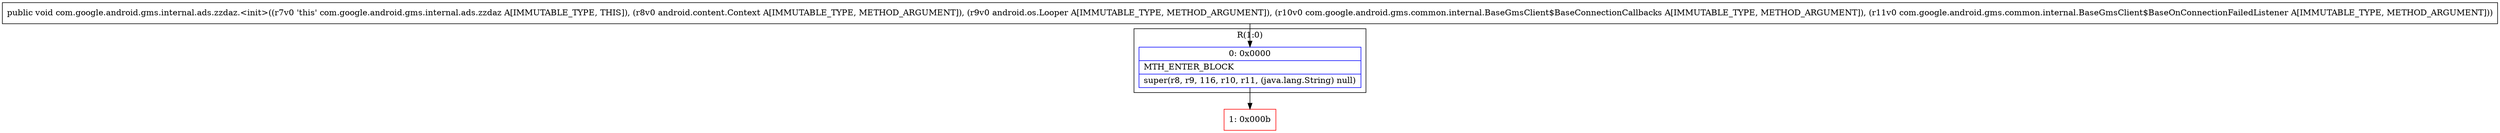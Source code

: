 digraph "CFG forcom.google.android.gms.internal.ads.zzdaz.\<init\>(Landroid\/content\/Context;Landroid\/os\/Looper;Lcom\/google\/android\/gms\/common\/internal\/BaseGmsClient$BaseConnectionCallbacks;Lcom\/google\/android\/gms\/common\/internal\/BaseGmsClient$BaseOnConnectionFailedListener;)V" {
subgraph cluster_Region_1890441149 {
label = "R(1:0)";
node [shape=record,color=blue];
Node_0 [shape=record,label="{0\:\ 0x0000|MTH_ENTER_BLOCK\l|super(r8, r9, 116, r10, r11, (java.lang.String) null)\l}"];
}
Node_1 [shape=record,color=red,label="{1\:\ 0x000b}"];
MethodNode[shape=record,label="{public void com.google.android.gms.internal.ads.zzdaz.\<init\>((r7v0 'this' com.google.android.gms.internal.ads.zzdaz A[IMMUTABLE_TYPE, THIS]), (r8v0 android.content.Context A[IMMUTABLE_TYPE, METHOD_ARGUMENT]), (r9v0 android.os.Looper A[IMMUTABLE_TYPE, METHOD_ARGUMENT]), (r10v0 com.google.android.gms.common.internal.BaseGmsClient$BaseConnectionCallbacks A[IMMUTABLE_TYPE, METHOD_ARGUMENT]), (r11v0 com.google.android.gms.common.internal.BaseGmsClient$BaseOnConnectionFailedListener A[IMMUTABLE_TYPE, METHOD_ARGUMENT])) }"];
MethodNode -> Node_0;
Node_0 -> Node_1;
}

